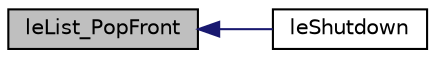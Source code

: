 digraph "leList_PopFront"
{
 // INTERACTIVE_SVG=YES
  edge [fontname="Helvetica",fontsize="10",labelfontname="Helvetica",labelfontsize="10"];
  node [fontname="Helvetica",fontsize="10",shape=record];
  rankdir="LR";
  Node32 [label="leList_PopFront",height=0.2,width=0.4,color="black", fillcolor="grey75", style="filled", fontcolor="black"];
  Node32 -> Node33 [dir="back",color="midnightblue",fontsize="10",style="solid",fontname="Helvetica"];
  Node33 [label="leShutdown",height=0.2,width=0.4,color="black", fillcolor="white", style="filled",URL="$legato__state_8h.html#a200437d3af9ba71729e6cc2dcb373b7b",tooltip="Shutdown Legato library. "];
}
